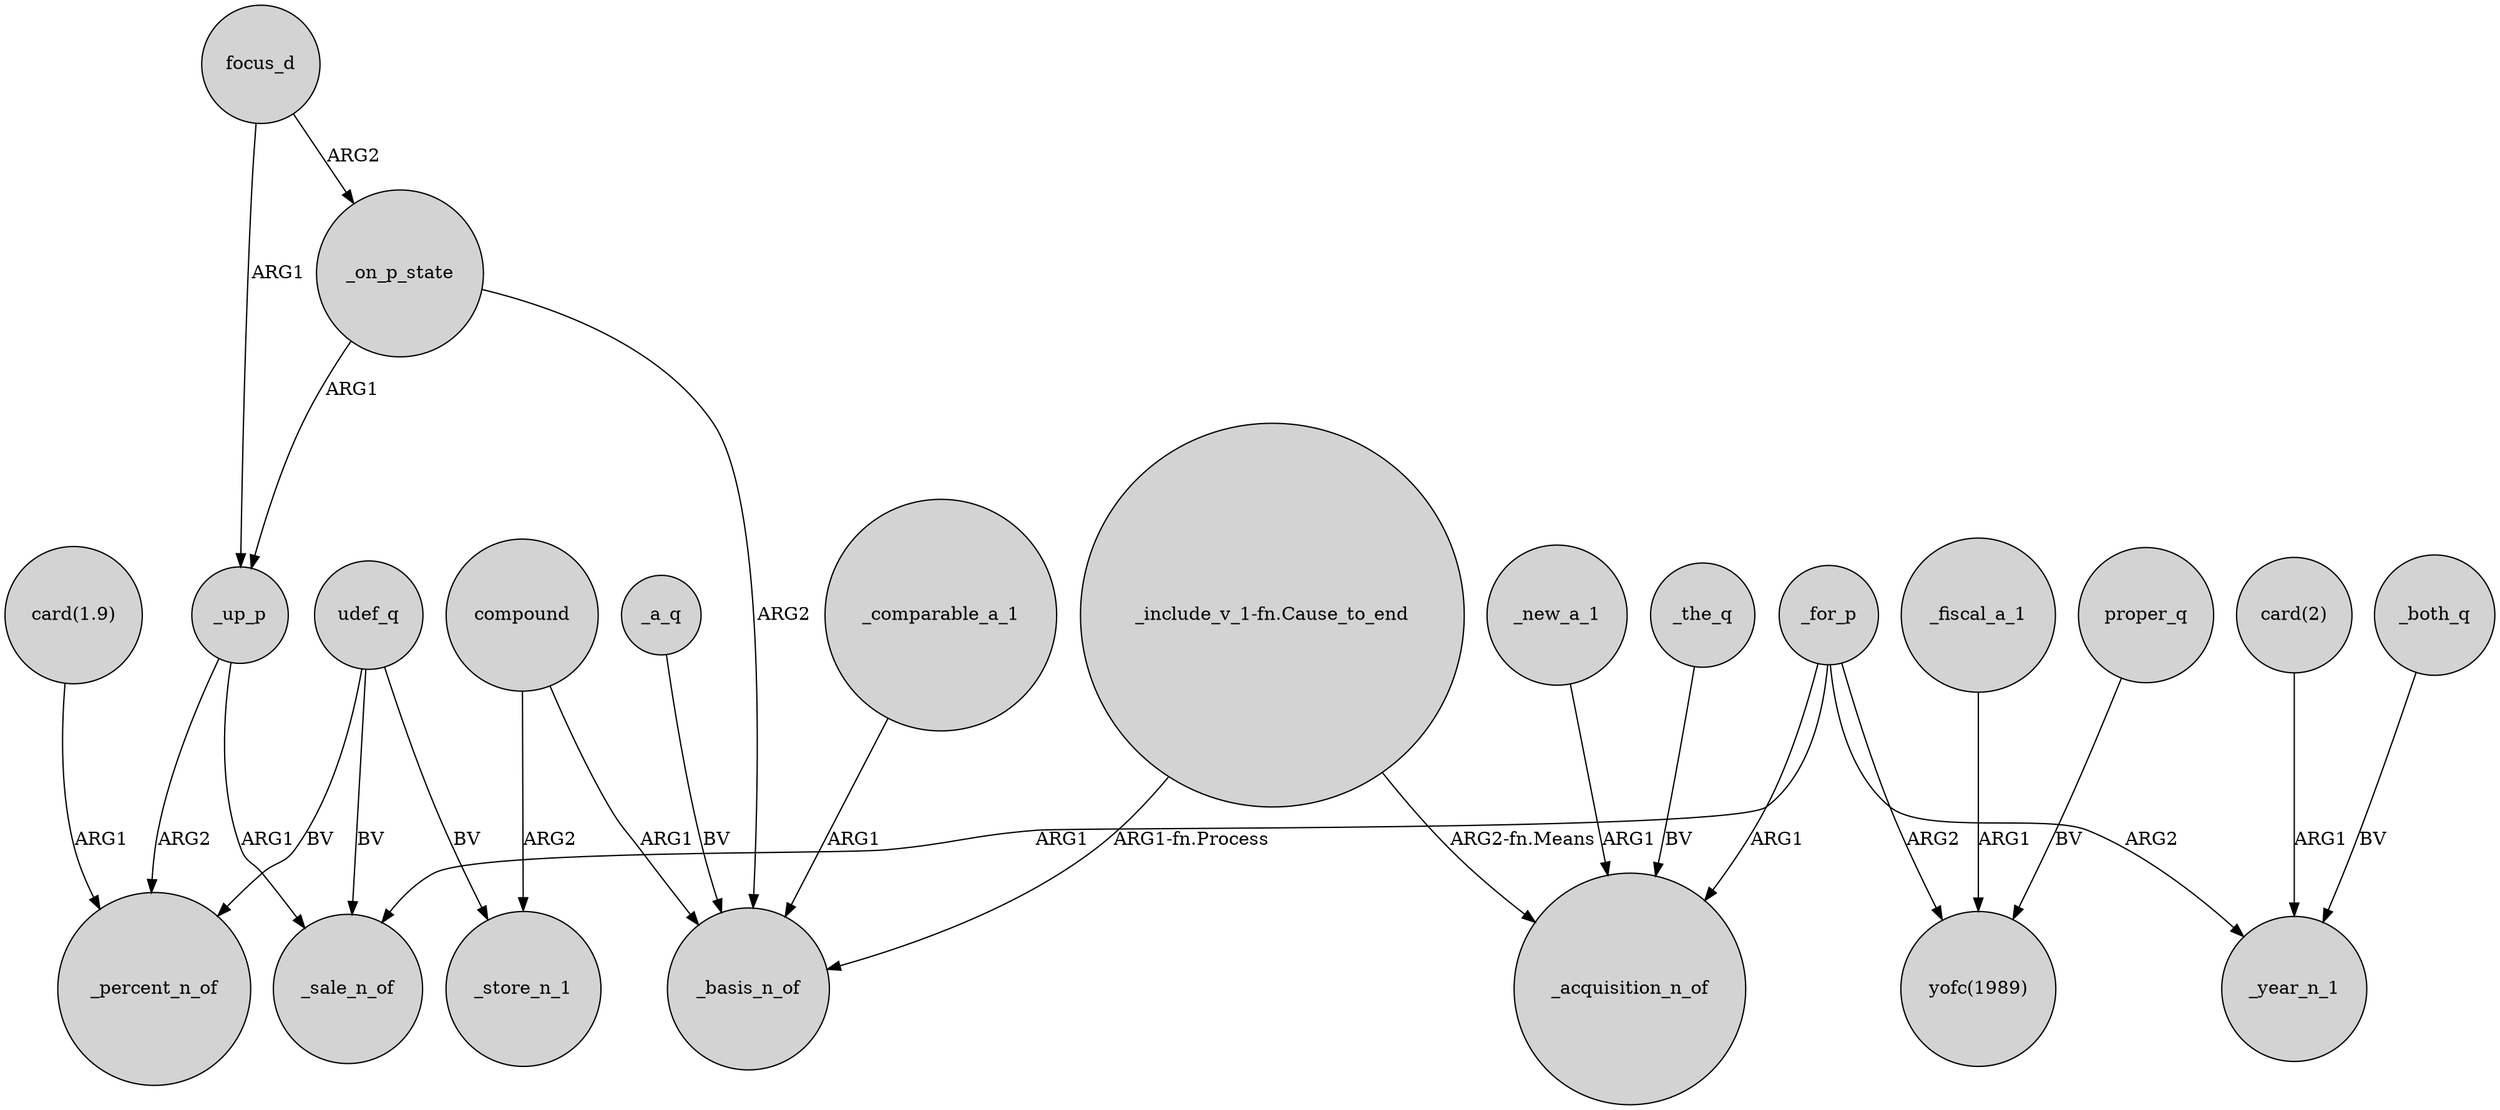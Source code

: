 digraph {
	node [shape=circle style=filled]
	_up_p -> _percent_n_of [label=ARG2]
	_on_p_state -> _up_p [label=ARG1]
	focus_d -> _up_p [label=ARG1]
	_on_p_state -> _basis_n_of [label=ARG2]
	"_include_v_1-fn.Cause_to_end" -> _acquisition_n_of [label="ARG2-fn.Means"]
	_for_p -> _sale_n_of [label=ARG1]
	_new_a_1 -> _acquisition_n_of [label=ARG1]
	"card(1.9)" -> _percent_n_of [label=ARG1]
	compound -> _store_n_1 [label=ARG2]
	_the_q -> _acquisition_n_of [label=BV]
	udef_q -> _sale_n_of [label=BV]
	_fiscal_a_1 -> "yofc(1989)" [label=ARG1]
	focus_d -> _on_p_state [label=ARG2]
	_for_p -> _acquisition_n_of [label=ARG1]
	"_include_v_1-fn.Cause_to_end" -> _basis_n_of [label="ARG1-fn.Process"]
	udef_q -> _store_n_1 [label=BV]
	udef_q -> _percent_n_of [label=BV]
	_for_p -> "yofc(1989)" [label=ARG2]
	_both_q -> _year_n_1 [label=BV]
	proper_q -> "yofc(1989)" [label=BV]
	_up_p -> _sale_n_of [label=ARG1]
	"card(2)" -> _year_n_1 [label=ARG1]
	_for_p -> _year_n_1 [label=ARG2]
	_comparable_a_1 -> _basis_n_of [label=ARG1]
	_a_q -> _basis_n_of [label=BV]
	compound -> _basis_n_of [label=ARG1]
}
